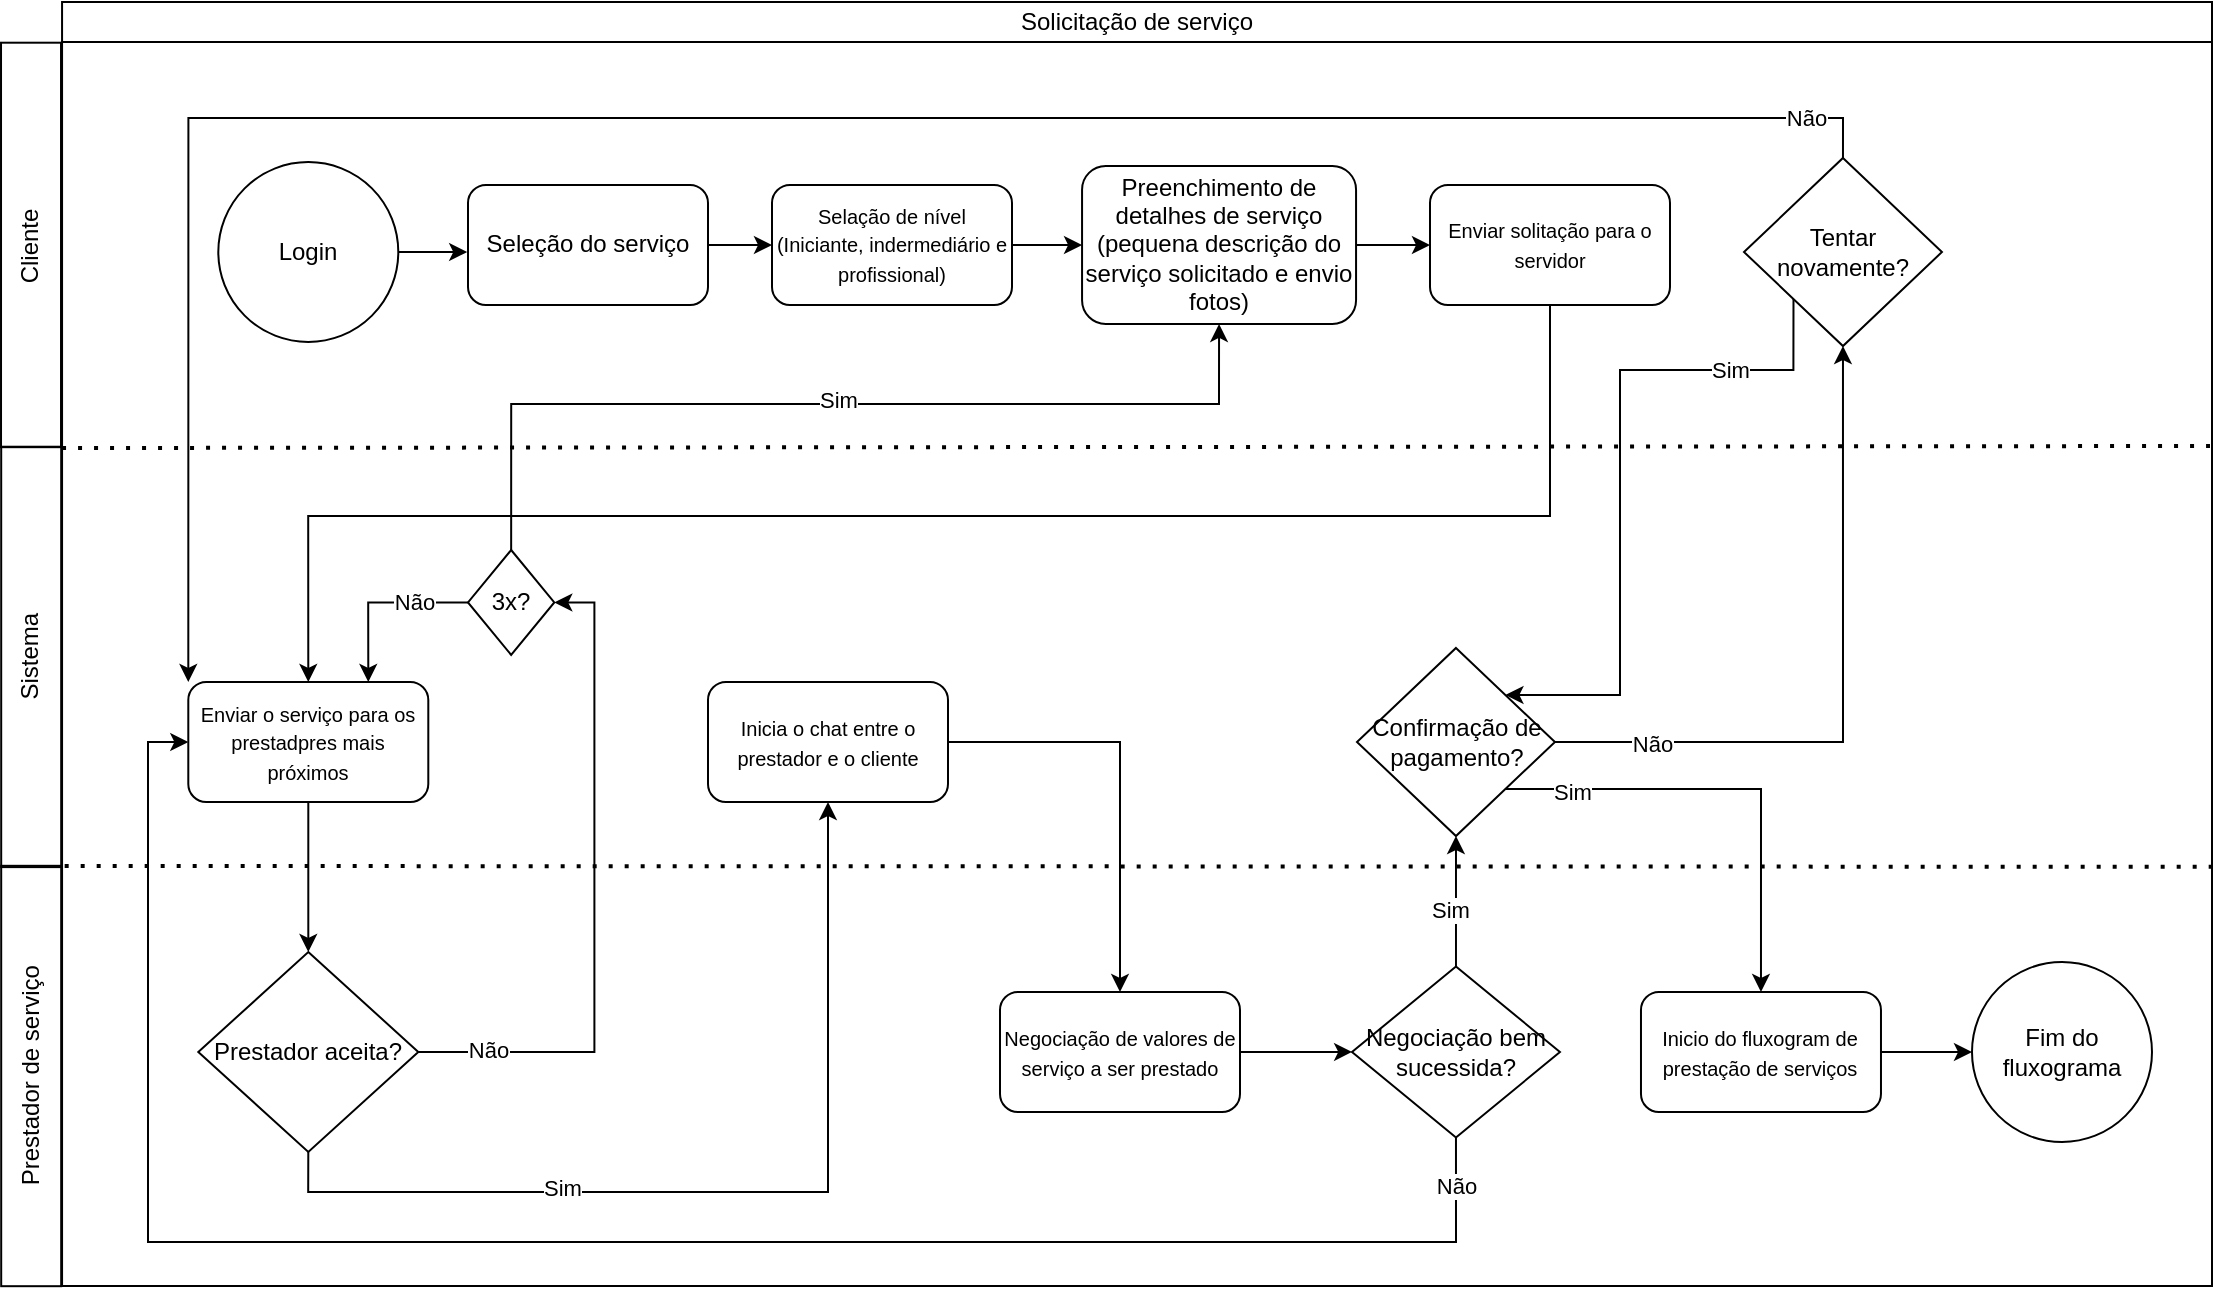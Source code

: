<mxfile version="26.0.12">
  <diagram name="Página-1" id="wz_CHDK_Uvrmtqs5isK4">
    <mxGraphModel dx="3590" dy="1630" grid="0" gridSize="10" guides="1" tooltips="1" connect="1" arrows="1" fold="1" page="0" pageScale="1" pageWidth="827" pageHeight="1169" math="0" shadow="0">
      <root>
        <mxCell id="0" />
        <mxCell id="1" parent="0" />
        <mxCell id="mCqrBkyi7Igr85gBdBfP-33" value="Solicitação de serviço" style="rounded=0;whiteSpace=wrap;html=1;fillColor=none;" parent="1" vertex="1">
          <mxGeometry x="-790.97" y="-139" width="1074.97" height="20" as="geometry" />
        </mxCell>
        <mxCell id="mCqrBkyi7Igr85gBdBfP-34" value="" style="rounded=0;whiteSpace=wrap;html=1;fillColor=none;" parent="1" vertex="1">
          <mxGeometry x="-790.97" y="-119" width="1074.97" height="622" as="geometry" />
        </mxCell>
        <mxCell id="mCqrBkyi7Igr85gBdBfP-35" value="Login" style="ellipse;whiteSpace=wrap;html=1;aspect=fixed;fillColor=none;" parent="1" vertex="1">
          <mxGeometry x="-712.85" y="-59" width="90" height="90" as="geometry" />
        </mxCell>
        <mxCell id="mCqrBkyi7Igr85gBdBfP-36" value="Cliente" style="rounded=0;whiteSpace=wrap;html=1;fillColor=none;rotation=-90;" parent="1" vertex="1">
          <mxGeometry x="-907.61" y="-32.53" width="202.24" height="30" as="geometry" />
        </mxCell>
        <mxCell id="mCqrBkyi7Igr85gBdBfP-37" value="Sistema" style="rounded=0;whiteSpace=wrap;html=1;fillColor=none;rotation=-90;" parent="1" vertex="1">
          <mxGeometry x="-911.5" y="173.46" width="210.19" height="30" as="geometry" />
        </mxCell>
        <mxCell id="mCqrBkyi7Igr85gBdBfP-38" style="edgeStyle=orthogonalEdgeStyle;rounded=0;orthogonalLoop=1;jettySize=auto;html=1;exitX=0.5;exitY=1;exitDx=0;exitDy=0;" parent="1" edge="1">
          <mxGeometry relative="1" as="geometry">
            <mxPoint x="-240.03" y="506" as="sourcePoint" />
            <mxPoint x="-240.09" y="506" as="targetPoint" />
          </mxGeometry>
        </mxCell>
        <mxCell id="ntNzyzuOF1n4TWdGQBcq-6" value="" style="edgeStyle=orthogonalEdgeStyle;rounded=0;orthogonalLoop=1;jettySize=auto;html=1;" edge="1" parent="1" source="mCqrBkyi7Igr85gBdBfP-40" target="ntNzyzuOF1n4TWdGQBcq-5">
          <mxGeometry relative="1" as="geometry" />
        </mxCell>
        <mxCell id="mCqrBkyi7Igr85gBdBfP-40" value="Seleção do serviço" style="rounded=1;whiteSpace=wrap;html=1;fillColor=none;" parent="1" vertex="1">
          <mxGeometry x="-588" y="-47.53" width="120" height="60" as="geometry" />
        </mxCell>
        <mxCell id="mCqrBkyi7Igr85gBdBfP-62" value="" style="endArrow=none;dashed=1;html=1;dashPattern=1 3;strokeWidth=2;rounded=0;exitX=0;exitY=0.345;exitDx=0;exitDy=0;exitPerimeter=0;" parent="1" edge="1">
          <mxGeometry width="50" height="50" relative="1" as="geometry">
            <mxPoint x="-790.97" y="84.0" as="sourcePoint" />
            <mxPoint x="283" y="83" as="targetPoint" />
          </mxGeometry>
        </mxCell>
        <mxCell id="mCqrBkyi7Igr85gBdBfP-63" style="edgeStyle=orthogonalEdgeStyle;rounded=0;orthogonalLoop=1;jettySize=auto;html=1;exitX=1;exitY=0.5;exitDx=0;exitDy=0;entryX=-0.003;entryY=0.568;entryDx=0;entryDy=0;entryPerimeter=0;" parent="1" source="mCqrBkyi7Igr85gBdBfP-35" target="mCqrBkyi7Igr85gBdBfP-40" edge="1">
          <mxGeometry relative="1" as="geometry" />
        </mxCell>
        <mxCell id="ntNzyzuOF1n4TWdGQBcq-9" value="" style="edgeStyle=orthogonalEdgeStyle;rounded=0;orthogonalLoop=1;jettySize=auto;html=1;" edge="1" parent="1" source="mCqrBkyi7Igr85gBdBfP-47" target="ntNzyzuOF1n4TWdGQBcq-2">
          <mxGeometry relative="1" as="geometry" />
        </mxCell>
        <mxCell id="mCqrBkyi7Igr85gBdBfP-47" value="Preenchimento de detalhes de serviço (pequena descrição do serviço solicitado e envio fotos)" style="rounded=1;whiteSpace=wrap;html=1;fillColor=none;" parent="1" vertex="1">
          <mxGeometry x="-280.97" y="-57.03" width="137" height="79" as="geometry" />
        </mxCell>
        <mxCell id="ntNzyzuOF1n4TWdGQBcq-12" style="edgeStyle=orthogonalEdgeStyle;rounded=0;orthogonalLoop=1;jettySize=auto;html=1;exitX=0.5;exitY=1;exitDx=0;exitDy=0;entryX=0.5;entryY=0;entryDx=0;entryDy=0;" edge="1" parent="1" source="ntNzyzuOF1n4TWdGQBcq-2" target="ntNzyzuOF1n4TWdGQBcq-3">
          <mxGeometry relative="1" as="geometry">
            <Array as="points">
              <mxPoint x="-47" y="118" />
              <mxPoint x="-668" y="118" />
            </Array>
          </mxGeometry>
        </mxCell>
        <mxCell id="ntNzyzuOF1n4TWdGQBcq-2" value="&lt;font style=&quot;font-size: 10px;&quot;&gt;Enviar solitação para o servidor&lt;/font&gt;" style="rounded=1;whiteSpace=wrap;html=1;fillColor=none;" vertex="1" parent="1">
          <mxGeometry x="-107" y="-47.53" width="120" height="60" as="geometry" />
        </mxCell>
        <mxCell id="ntNzyzuOF1n4TWdGQBcq-31" value="" style="edgeStyle=orthogonalEdgeStyle;rounded=0;orthogonalLoop=1;jettySize=auto;html=1;" edge="1" parent="1" source="ntNzyzuOF1n4TWdGQBcq-3" target="ntNzyzuOF1n4TWdGQBcq-13">
          <mxGeometry relative="1" as="geometry" />
        </mxCell>
        <mxCell id="ntNzyzuOF1n4TWdGQBcq-3" value="&lt;font style=&quot;font-size: 10px;&quot;&gt;Enviar o serviço para os prestadpres mais próximos&lt;/font&gt;" style="rounded=1;whiteSpace=wrap;html=1;fillColor=none;" vertex="1" parent="1">
          <mxGeometry x="-727.85" y="201.0" width="120" height="60" as="geometry" />
        </mxCell>
        <mxCell id="ntNzyzuOF1n4TWdGQBcq-4" value="Prestador de serviço" style="rounded=0;whiteSpace=wrap;html=1;fillColor=none;rotation=-90;" vertex="1" parent="1">
          <mxGeometry x="-911.5" y="383" width="210.19" height="30" as="geometry" />
        </mxCell>
        <mxCell id="ntNzyzuOF1n4TWdGQBcq-7" value="" style="edgeStyle=orthogonalEdgeStyle;rounded=0;orthogonalLoop=1;jettySize=auto;html=1;" edge="1" parent="1" source="ntNzyzuOF1n4TWdGQBcq-5" target="mCqrBkyi7Igr85gBdBfP-47">
          <mxGeometry relative="1" as="geometry" />
        </mxCell>
        <mxCell id="ntNzyzuOF1n4TWdGQBcq-5" value="&lt;font style=&quot;font-size: 10px;&quot;&gt;Selação de nível (Iniciante, indermediário e profissional)&lt;/font&gt;" style="rounded=1;whiteSpace=wrap;html=1;fillColor=none;" vertex="1" parent="1">
          <mxGeometry x="-436" y="-47.53" width="120" height="60" as="geometry" />
        </mxCell>
        <mxCell id="ntNzyzuOF1n4TWdGQBcq-11" value="" style="endArrow=none;dashed=1;html=1;dashPattern=1 3;strokeWidth=2;rounded=0;exitX=0;exitY=0.345;exitDx=0;exitDy=0;entryX=1.001;entryY=0.663;entryDx=0;entryDy=0;entryPerimeter=0;exitPerimeter=0;" edge="1" parent="1" target="mCqrBkyi7Igr85gBdBfP-34">
          <mxGeometry width="50" height="50" relative="1" as="geometry">
            <mxPoint x="-789.66" y="293.0" as="sourcePoint" />
            <mxPoint x="519.03" y="293.0" as="targetPoint" />
          </mxGeometry>
        </mxCell>
        <mxCell id="ntNzyzuOF1n4TWdGQBcq-32" style="edgeStyle=orthogonalEdgeStyle;rounded=0;orthogonalLoop=1;jettySize=auto;html=1;exitX=1;exitY=0.5;exitDx=0;exitDy=0;entryX=1;entryY=0.5;entryDx=0;entryDy=0;" edge="1" parent="1" source="ntNzyzuOF1n4TWdGQBcq-13" target="ntNzyzuOF1n4TWdGQBcq-23">
          <mxGeometry relative="1" as="geometry" />
        </mxCell>
        <mxCell id="ntNzyzuOF1n4TWdGQBcq-33" value="Não" style="edgeLabel;html=1;align=center;verticalAlign=middle;resizable=0;points=[];" vertex="1" connectable="0" parent="ntNzyzuOF1n4TWdGQBcq-32">
          <mxGeometry x="-0.79" y="1" relative="1" as="geometry">
            <mxPoint as="offset" />
          </mxGeometry>
        </mxCell>
        <mxCell id="ntNzyzuOF1n4TWdGQBcq-35" style="edgeStyle=orthogonalEdgeStyle;rounded=0;orthogonalLoop=1;jettySize=auto;html=1;exitX=0.5;exitY=1;exitDx=0;exitDy=0;entryX=0.5;entryY=1;entryDx=0;entryDy=0;" edge="1" parent="1" source="ntNzyzuOF1n4TWdGQBcq-13" target="ntNzyzuOF1n4TWdGQBcq-34">
          <mxGeometry relative="1" as="geometry" />
        </mxCell>
        <mxCell id="ntNzyzuOF1n4TWdGQBcq-36" value="Sim" style="edgeLabel;html=1;align=center;verticalAlign=middle;resizable=0;points=[];" vertex="1" connectable="0" parent="ntNzyzuOF1n4TWdGQBcq-35">
          <mxGeometry x="-0.383" y="2" relative="1" as="geometry">
            <mxPoint as="offset" />
          </mxGeometry>
        </mxCell>
        <mxCell id="ntNzyzuOF1n4TWdGQBcq-13" value="Prestador aceita?" style="rhombus;whiteSpace=wrap;html=1;fillColor=none;" vertex="1" parent="1">
          <mxGeometry x="-722.85" y="336" width="110" height="100" as="geometry" />
        </mxCell>
        <mxCell id="ntNzyzuOF1n4TWdGQBcq-26" style="edgeStyle=orthogonalEdgeStyle;rounded=0;orthogonalLoop=1;jettySize=auto;html=1;exitX=0;exitY=0.5;exitDx=0;exitDy=0;entryX=0.75;entryY=0;entryDx=0;entryDy=0;" edge="1" parent="1" source="ntNzyzuOF1n4TWdGQBcq-23" target="ntNzyzuOF1n4TWdGQBcq-3">
          <mxGeometry relative="1" as="geometry" />
        </mxCell>
        <mxCell id="ntNzyzuOF1n4TWdGQBcq-27" value="Não" style="edgeLabel;html=1;align=center;verticalAlign=middle;resizable=0;points=[];" vertex="1" connectable="0" parent="ntNzyzuOF1n4TWdGQBcq-26">
          <mxGeometry x="-0.398" relative="1" as="geometry">
            <mxPoint as="offset" />
          </mxGeometry>
        </mxCell>
        <mxCell id="ntNzyzuOF1n4TWdGQBcq-28" style="edgeStyle=orthogonalEdgeStyle;rounded=0;orthogonalLoop=1;jettySize=auto;html=1;exitX=0.5;exitY=0;exitDx=0;exitDy=0;entryX=0.5;entryY=1;entryDx=0;entryDy=0;" edge="1" parent="1" source="ntNzyzuOF1n4TWdGQBcq-23" target="mCqrBkyi7Igr85gBdBfP-47">
          <mxGeometry relative="1" as="geometry">
            <Array as="points">
              <mxPoint x="-566" y="62" />
              <mxPoint x="-212" y="62" />
            </Array>
          </mxGeometry>
        </mxCell>
        <mxCell id="ntNzyzuOF1n4TWdGQBcq-29" value="Sim" style="edgeLabel;html=1;align=center;verticalAlign=middle;resizable=0;points=[];" vertex="1" connectable="0" parent="ntNzyzuOF1n4TWdGQBcq-28">
          <mxGeometry x="0.01" y="2" relative="1" as="geometry">
            <mxPoint as="offset" />
          </mxGeometry>
        </mxCell>
        <mxCell id="ntNzyzuOF1n4TWdGQBcq-23" value="3x?" style="rhombus;whiteSpace=wrap;html=1;fillColor=none;" vertex="1" parent="1">
          <mxGeometry x="-588" y="135" width="43.15" height="52.46" as="geometry" />
        </mxCell>
        <mxCell id="ntNzyzuOF1n4TWdGQBcq-38" value="" style="edgeStyle=orthogonalEdgeStyle;rounded=0;orthogonalLoop=1;jettySize=auto;html=1;" edge="1" parent="1" source="ntNzyzuOF1n4TWdGQBcq-34" target="ntNzyzuOF1n4TWdGQBcq-37">
          <mxGeometry relative="1" as="geometry" />
        </mxCell>
        <mxCell id="ntNzyzuOF1n4TWdGQBcq-34" value="&lt;font style=&quot;font-size: 10px;&quot;&gt;Inicia o chat entre o prestador e o cliente&lt;/font&gt;" style="rounded=1;whiteSpace=wrap;html=1;fillColor=none;" vertex="1" parent="1">
          <mxGeometry x="-468" y="201" width="120" height="60" as="geometry" />
        </mxCell>
        <mxCell id="ntNzyzuOF1n4TWdGQBcq-40" value="" style="edgeStyle=orthogonalEdgeStyle;rounded=0;orthogonalLoop=1;jettySize=auto;html=1;" edge="1" parent="1" source="ntNzyzuOF1n4TWdGQBcq-37" target="ntNzyzuOF1n4TWdGQBcq-39">
          <mxGeometry relative="1" as="geometry" />
        </mxCell>
        <mxCell id="ntNzyzuOF1n4TWdGQBcq-37" value="&lt;span style=&quot;font-size: 10px;&quot;&gt;Negociação de valores de serviço a ser prestado&lt;/span&gt;" style="rounded=1;whiteSpace=wrap;html=1;fillColor=none;" vertex="1" parent="1">
          <mxGeometry x="-322" y="356" width="120" height="60" as="geometry" />
        </mxCell>
        <mxCell id="ntNzyzuOF1n4TWdGQBcq-41" style="edgeStyle=orthogonalEdgeStyle;rounded=0;orthogonalLoop=1;jettySize=auto;html=1;exitX=0.5;exitY=1;exitDx=0;exitDy=0;entryX=0;entryY=0.5;entryDx=0;entryDy=0;" edge="1" parent="1" source="ntNzyzuOF1n4TWdGQBcq-39" target="ntNzyzuOF1n4TWdGQBcq-3">
          <mxGeometry relative="1" as="geometry">
            <Array as="points">
              <mxPoint x="-94" y="481" />
              <mxPoint x="-748" y="481" />
              <mxPoint x="-748" y="231" />
            </Array>
          </mxGeometry>
        </mxCell>
        <mxCell id="ntNzyzuOF1n4TWdGQBcq-42" value="Não" style="edgeLabel;html=1;align=center;verticalAlign=middle;resizable=0;points=[];" vertex="1" connectable="0" parent="ntNzyzuOF1n4TWdGQBcq-41">
          <mxGeometry x="-0.951" relative="1" as="geometry">
            <mxPoint as="offset" />
          </mxGeometry>
        </mxCell>
        <mxCell id="ntNzyzuOF1n4TWdGQBcq-47" value="" style="edgeStyle=orthogonalEdgeStyle;rounded=0;orthogonalLoop=1;jettySize=auto;html=1;" edge="1" parent="1" source="ntNzyzuOF1n4TWdGQBcq-39" target="ntNzyzuOF1n4TWdGQBcq-46">
          <mxGeometry relative="1" as="geometry" />
        </mxCell>
        <mxCell id="ntNzyzuOF1n4TWdGQBcq-48" value="Sim" style="edgeLabel;html=1;align=center;verticalAlign=middle;resizable=0;points=[];" vertex="1" connectable="0" parent="ntNzyzuOF1n4TWdGQBcq-47">
          <mxGeometry x="-0.134" y="3" relative="1" as="geometry">
            <mxPoint as="offset" />
          </mxGeometry>
        </mxCell>
        <mxCell id="ntNzyzuOF1n4TWdGQBcq-39" value="Negociação bem sucessida?" style="rhombus;whiteSpace=wrap;html=1;fillColor=none;" vertex="1" parent="1">
          <mxGeometry x="-146" y="343.23" width="103.97" height="85.54" as="geometry" />
        </mxCell>
        <mxCell id="ntNzyzuOF1n4TWdGQBcq-64" style="edgeStyle=orthogonalEdgeStyle;rounded=0;orthogonalLoop=1;jettySize=auto;html=1;exitX=1;exitY=0.5;exitDx=0;exitDy=0;entryX=0.5;entryY=1;entryDx=0;entryDy=0;" edge="1" parent="1" source="ntNzyzuOF1n4TWdGQBcq-46" target="ntNzyzuOF1n4TWdGQBcq-53">
          <mxGeometry relative="1" as="geometry" />
        </mxCell>
        <mxCell id="ntNzyzuOF1n4TWdGQBcq-65" value="Não" style="edgeLabel;html=1;align=center;verticalAlign=middle;resizable=0;points=[];" vertex="1" connectable="0" parent="ntNzyzuOF1n4TWdGQBcq-64">
          <mxGeometry x="-0.716" y="-1" relative="1" as="geometry">
            <mxPoint as="offset" />
          </mxGeometry>
        </mxCell>
        <mxCell id="ntNzyzuOF1n4TWdGQBcq-66" style="edgeStyle=orthogonalEdgeStyle;rounded=0;orthogonalLoop=1;jettySize=auto;html=1;exitX=1;exitY=1;exitDx=0;exitDy=0;entryX=0.5;entryY=0;entryDx=0;entryDy=0;" edge="1" parent="1" source="ntNzyzuOF1n4TWdGQBcq-46" target="ntNzyzuOF1n4TWdGQBcq-63">
          <mxGeometry relative="1" as="geometry" />
        </mxCell>
        <mxCell id="ntNzyzuOF1n4TWdGQBcq-67" value="Sim" style="edgeLabel;html=1;align=center;verticalAlign=middle;resizable=0;points=[];" vertex="1" connectable="0" parent="ntNzyzuOF1n4TWdGQBcq-66">
          <mxGeometry x="-0.706" y="-1" relative="1" as="geometry">
            <mxPoint as="offset" />
          </mxGeometry>
        </mxCell>
        <mxCell id="ntNzyzuOF1n4TWdGQBcq-46" value="Confirmação de pagamento?" style="rhombus;whiteSpace=wrap;html=1;fillColor=none;" vertex="1" parent="1">
          <mxGeometry x="-143.5" y="184" width="98.97" height="94" as="geometry" />
        </mxCell>
        <mxCell id="ntNzyzuOF1n4TWdGQBcq-57" style="edgeStyle=orthogonalEdgeStyle;rounded=0;orthogonalLoop=1;jettySize=auto;html=1;exitX=0;exitY=1;exitDx=0;exitDy=0;entryX=1;entryY=0;entryDx=0;entryDy=0;" edge="1" parent="1" source="ntNzyzuOF1n4TWdGQBcq-53" target="ntNzyzuOF1n4TWdGQBcq-46">
          <mxGeometry relative="1" as="geometry">
            <Array as="points">
              <mxPoint x="75" y="45" />
              <mxPoint x="-12" y="45" />
              <mxPoint x="-12" y="207" />
            </Array>
          </mxGeometry>
        </mxCell>
        <mxCell id="ntNzyzuOF1n4TWdGQBcq-58" value="Sim" style="edgeLabel;html=1;align=center;verticalAlign=middle;resizable=0;points=[];" vertex="1" connectable="0" parent="ntNzyzuOF1n4TWdGQBcq-57">
          <mxGeometry x="-0.609" relative="1" as="geometry">
            <mxPoint as="offset" />
          </mxGeometry>
        </mxCell>
        <mxCell id="ntNzyzuOF1n4TWdGQBcq-59" style="edgeStyle=orthogonalEdgeStyle;rounded=0;orthogonalLoop=1;jettySize=auto;html=1;exitX=0.5;exitY=0;exitDx=0;exitDy=0;entryX=0;entryY=0;entryDx=0;entryDy=0;" edge="1" parent="1" source="ntNzyzuOF1n4TWdGQBcq-53" target="ntNzyzuOF1n4TWdGQBcq-3">
          <mxGeometry relative="1" as="geometry" />
        </mxCell>
        <mxCell id="ntNzyzuOF1n4TWdGQBcq-60" value="Não" style="edgeLabel;html=1;align=center;verticalAlign=middle;resizable=0;points=[];" vertex="1" connectable="0" parent="ntNzyzuOF1n4TWdGQBcq-59">
          <mxGeometry x="-0.931" relative="1" as="geometry">
            <mxPoint as="offset" />
          </mxGeometry>
        </mxCell>
        <mxCell id="ntNzyzuOF1n4TWdGQBcq-53" value="Tentar novamente?" style="rhombus;whiteSpace=wrap;html=1;fillColor=none;" vertex="1" parent="1">
          <mxGeometry x="50.0" y="-61" width="98.97" height="94" as="geometry" />
        </mxCell>
        <mxCell id="ntNzyzuOF1n4TWdGQBcq-69" value="" style="edgeStyle=orthogonalEdgeStyle;rounded=0;orthogonalLoop=1;jettySize=auto;html=1;" edge="1" parent="1" source="ntNzyzuOF1n4TWdGQBcq-63" target="ntNzyzuOF1n4TWdGQBcq-68">
          <mxGeometry relative="1" as="geometry" />
        </mxCell>
        <mxCell id="ntNzyzuOF1n4TWdGQBcq-63" value="&lt;span style=&quot;font-size: 10px;&quot;&gt;Inicio do fluxogram de prestação de serviços&lt;/span&gt;" style="rounded=1;whiteSpace=wrap;html=1;fillColor=none;" vertex="1" parent="1">
          <mxGeometry x="-1.51" y="356" width="120" height="60" as="geometry" />
        </mxCell>
        <mxCell id="ntNzyzuOF1n4TWdGQBcq-68" value="Fim do fluxograma" style="ellipse;whiteSpace=wrap;html=1;aspect=fixed;fillColor=none;" vertex="1" parent="1">
          <mxGeometry x="164" y="341" width="90" height="90" as="geometry" />
        </mxCell>
      </root>
    </mxGraphModel>
  </diagram>
</mxfile>
